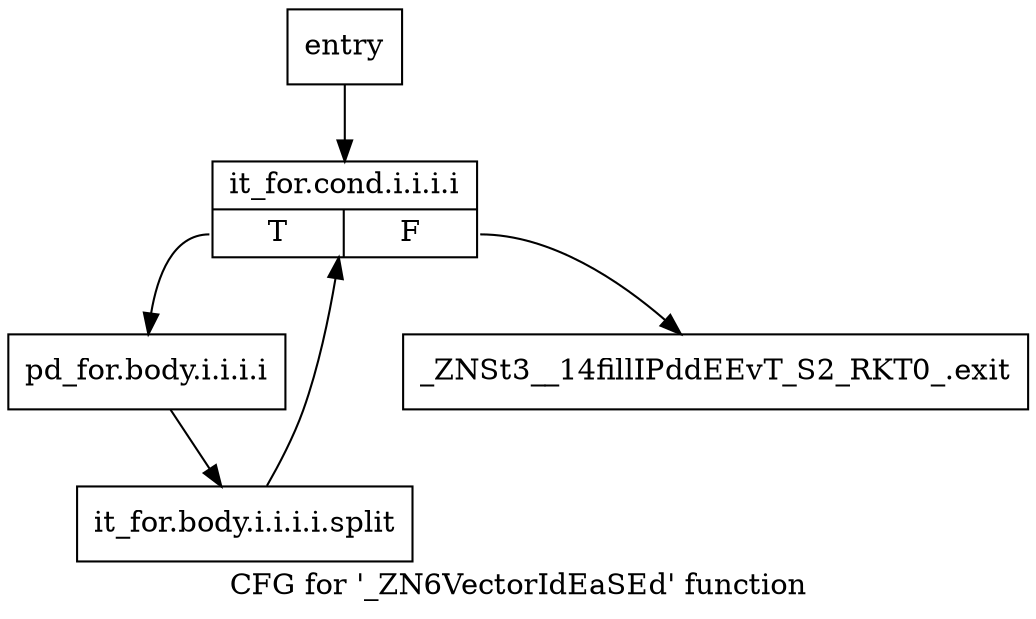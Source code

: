 digraph "CFG for '_ZN6VectorIdEaSEd' function" {
	label="CFG for '_ZN6VectorIdEaSEd' function";

	Node0x2d10660 [shape=record,label="{entry}"];
	Node0x2d10660 -> Node0x2d106b0;
	Node0x2d106b0 [shape=record,label="{it_for.cond.i.i.i.i|{<s0>T|<s1>F}}"];
	Node0x2d106b0:s0 -> Node0x2d10700;
	Node0x2d106b0:s1 -> Node0x2d10750;
	Node0x2d10700 [shape=record,label="{pd_for.body.i.i.i.i}"];
	Node0x2d10700 -> Node0x1e80be0;
	Node0x1e80be0 [shape=record,label="{it_for.body.i.i.i.i.split}"];
	Node0x1e80be0 -> Node0x2d106b0;
	Node0x2d10750 [shape=record,label="{_ZNSt3__14fillIPddEEvT_S2_RKT0_.exit}"];
}
